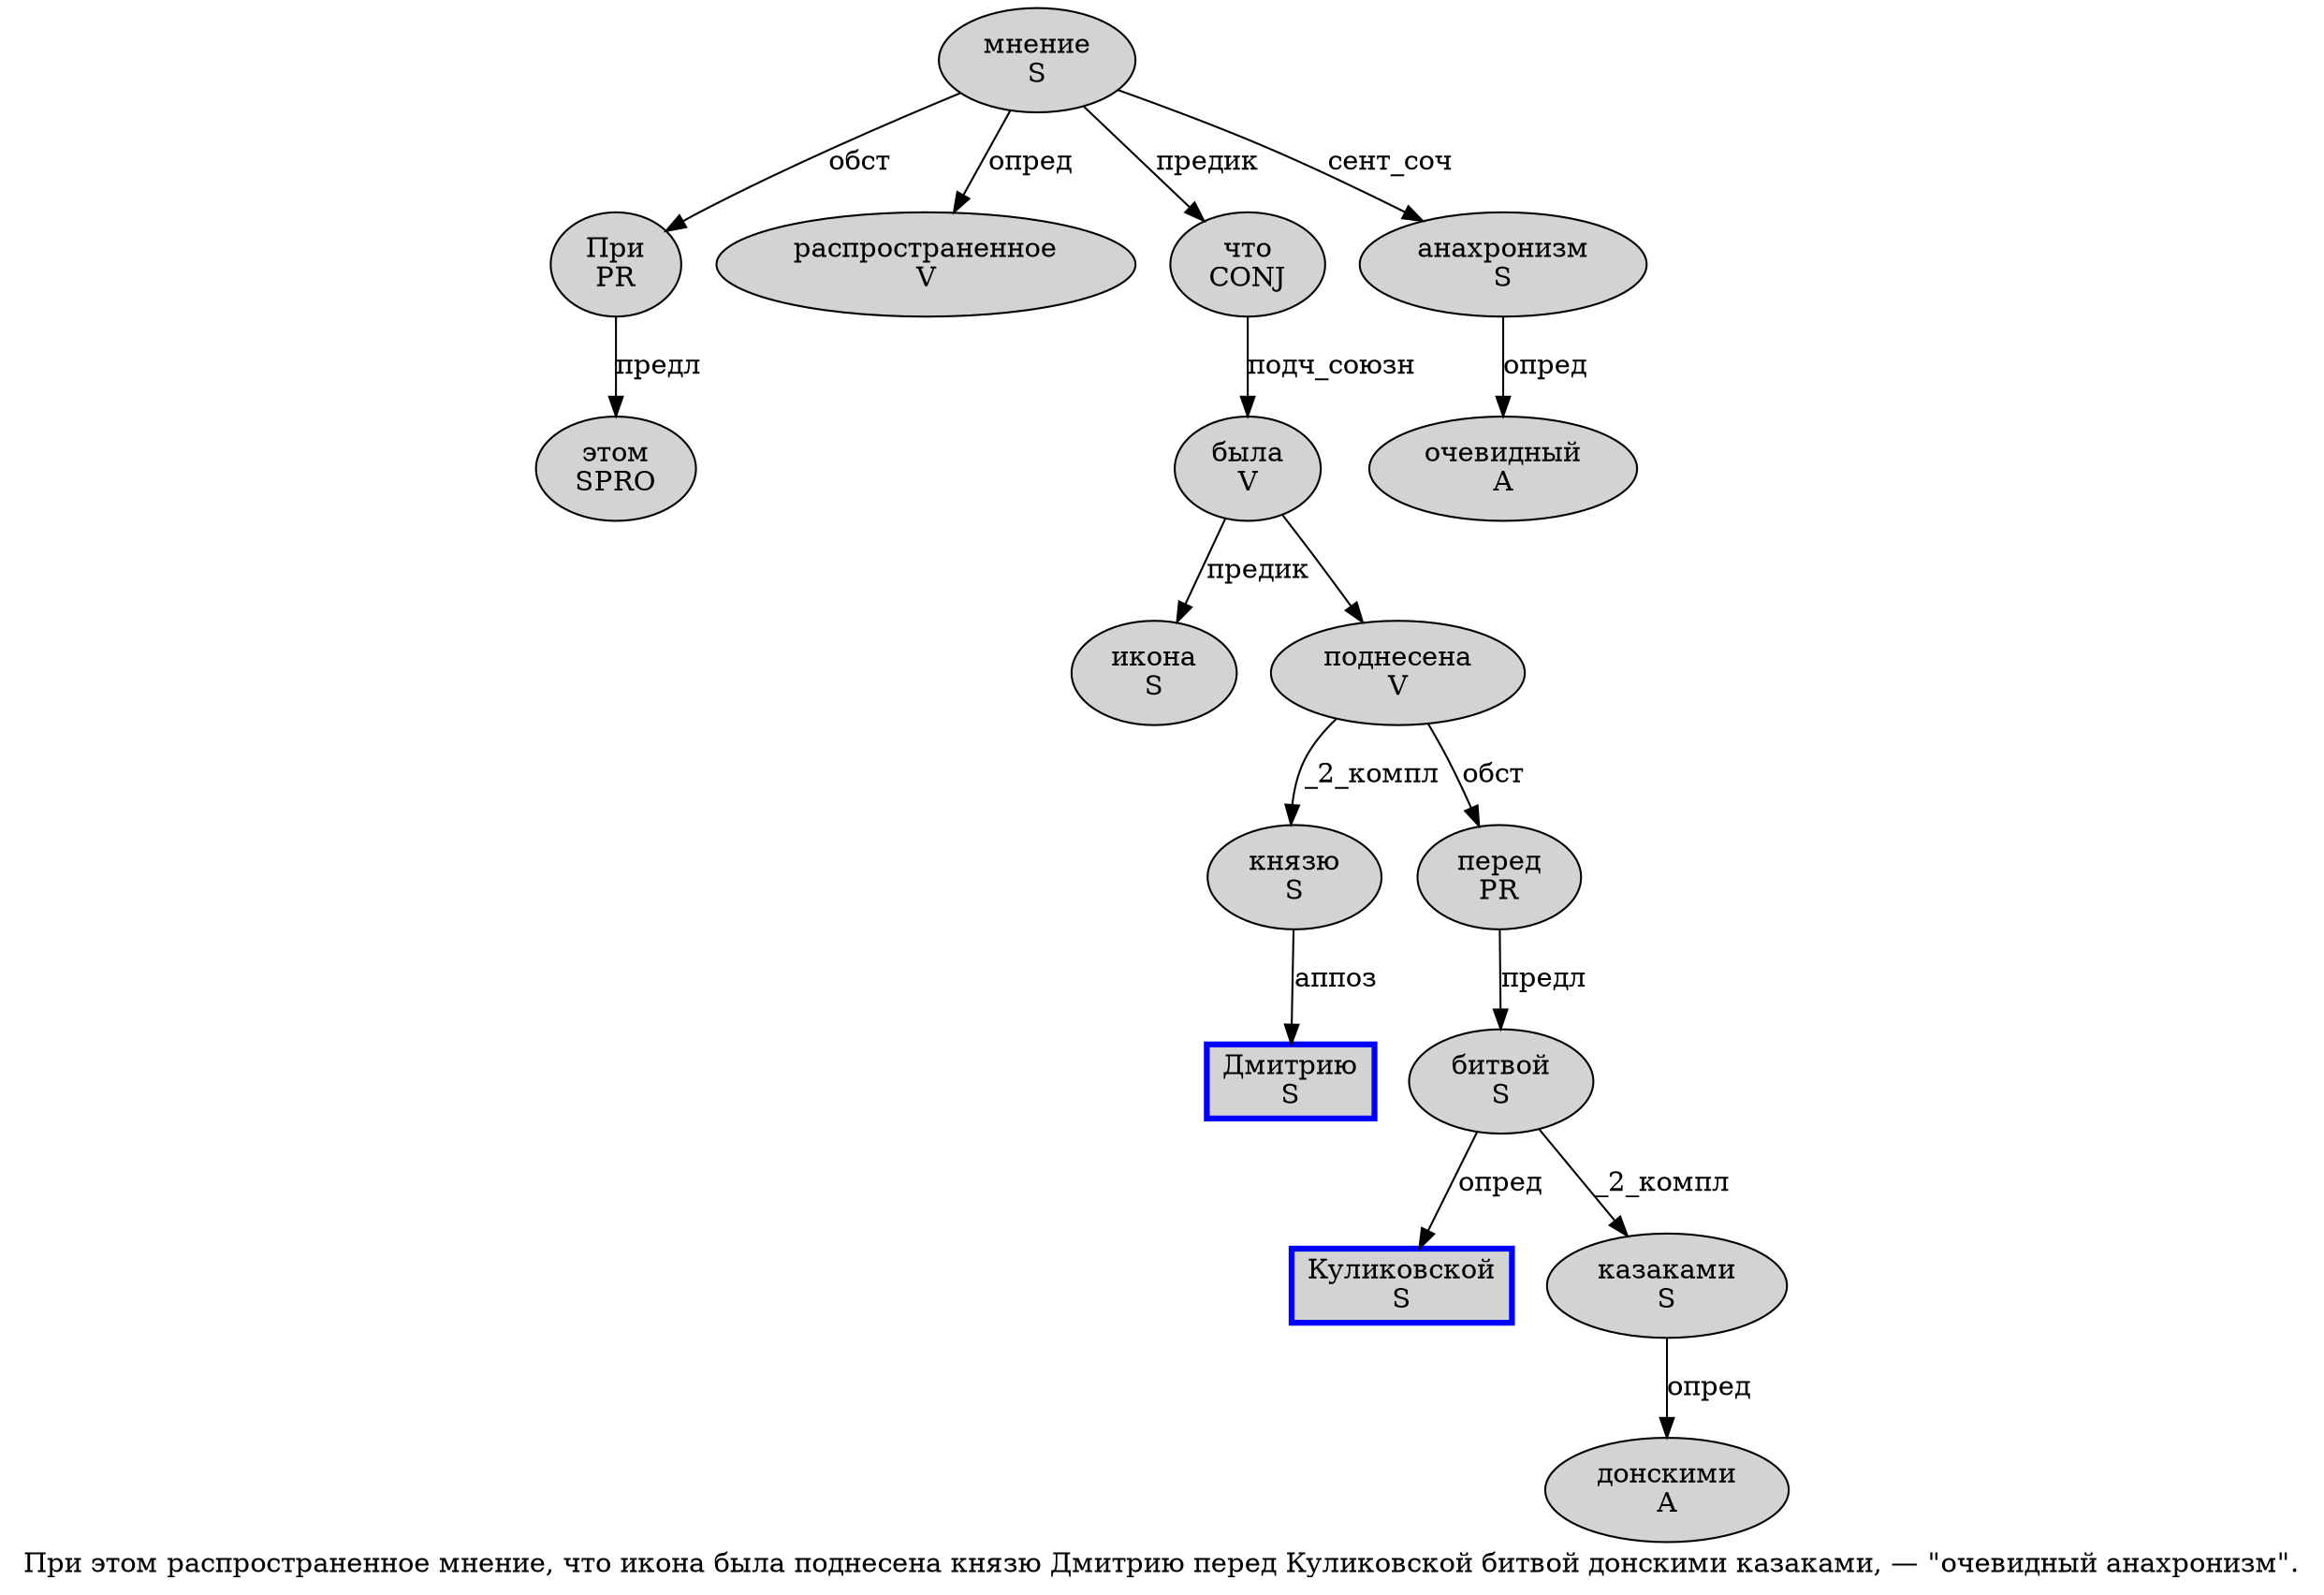 digraph SENTENCE_945 {
	graph [label="При этом распространенное мнение, что икона была поднесена князю Дмитрию перед Куликовской битвой донскими казаками, — \"очевидный анахронизм\"."]
	node [style=filled]
		0 [label="При
PR" color="" fillcolor=lightgray penwidth=1 shape=ellipse]
		1 [label="этом
SPRO" color="" fillcolor=lightgray penwidth=1 shape=ellipse]
		2 [label="распространенное
V" color="" fillcolor=lightgray penwidth=1 shape=ellipse]
		3 [label="мнение
S" color="" fillcolor=lightgray penwidth=1 shape=ellipse]
		5 [label="что
CONJ" color="" fillcolor=lightgray penwidth=1 shape=ellipse]
		6 [label="икона
S" color="" fillcolor=lightgray penwidth=1 shape=ellipse]
		7 [label="была
V" color="" fillcolor=lightgray penwidth=1 shape=ellipse]
		8 [label="поднесена
V" color="" fillcolor=lightgray penwidth=1 shape=ellipse]
		9 [label="князю
S" color="" fillcolor=lightgray penwidth=1 shape=ellipse]
		10 [label="Дмитрию
S" color=blue fillcolor=lightgray penwidth=3 shape=box]
		11 [label="перед
PR" color="" fillcolor=lightgray penwidth=1 shape=ellipse]
		12 [label="Куликовской
S" color=blue fillcolor=lightgray penwidth=3 shape=box]
		13 [label="битвой
S" color="" fillcolor=lightgray penwidth=1 shape=ellipse]
		14 [label="донскими
A" color="" fillcolor=lightgray penwidth=1 shape=ellipse]
		15 [label="казаками
S" color="" fillcolor=lightgray penwidth=1 shape=ellipse]
		19 [label="очевидный
A" color="" fillcolor=lightgray penwidth=1 shape=ellipse]
		20 [label="анахронизм
S" color="" fillcolor=lightgray penwidth=1 shape=ellipse]
			3 -> 0 [label="обст"]
			3 -> 2 [label="опред"]
			3 -> 5 [label="предик"]
			3 -> 20 [label="сент_соч"]
			13 -> 12 [label="опред"]
			13 -> 15 [label="_2_компл"]
			11 -> 13 [label="предл"]
			15 -> 14 [label="опред"]
			0 -> 1 [label="предл"]
			7 -> 6 [label="предик"]
			7 -> 8
			20 -> 19 [label="опред"]
			8 -> 9 [label="_2_компл"]
			8 -> 11 [label="обст"]
			9 -> 10 [label="аппоз"]
			5 -> 7 [label="подч_союзн"]
}
